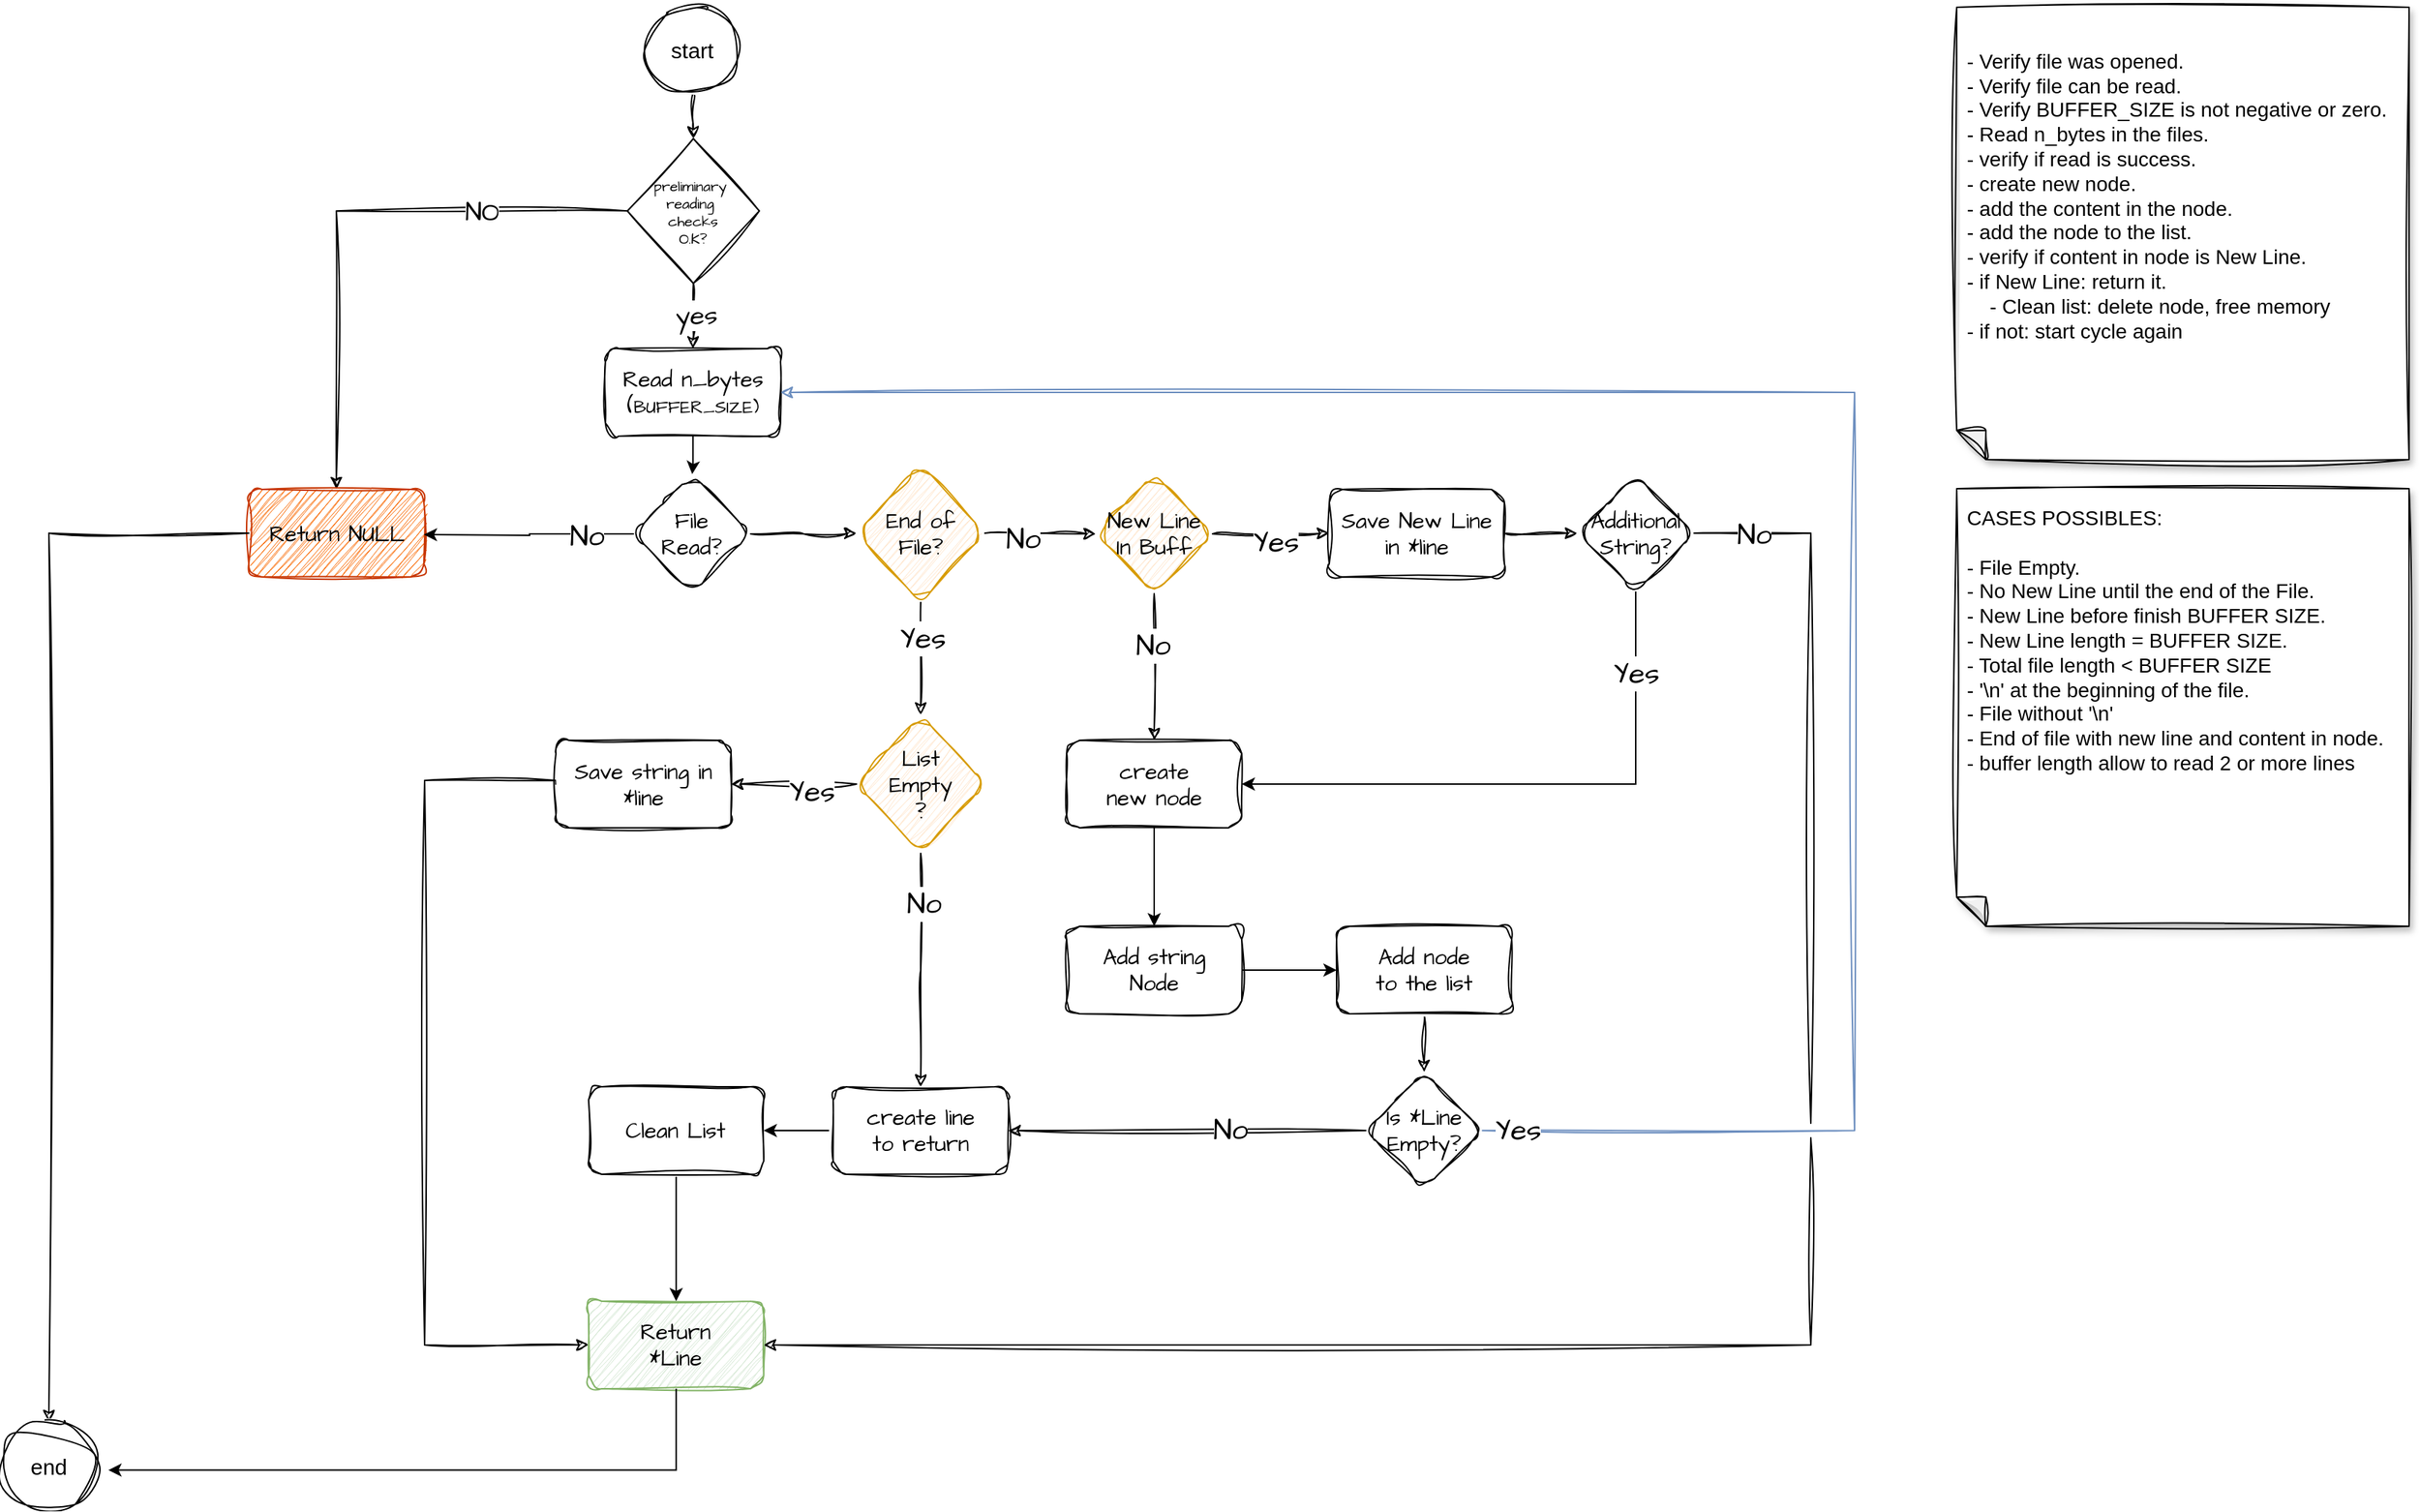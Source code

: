 <mxfile version="22.1.15" type="github">
  <diagram name="Page-1" id="JMT0KtgX3B_tpK4LKjmZ">
    <mxGraphModel dx="1983" dy="2106" grid="1" gridSize="10" guides="1" tooltips="1" connect="1" arrows="1" fold="1" page="1" pageScale="1" pageWidth="850" pageHeight="1100" math="0" shadow="0">
      <root>
        <mxCell id="0" />
        <mxCell id="1" parent="0" />
        <mxCell id="QlOtEN6NoLlLE6Wvn6i3-15" value="" style="edgeStyle=orthogonalEdgeStyle;rounded=0;sketch=1;hachureGap=4;jiggle=2;curveFitting=1;orthogonalLoop=1;jettySize=auto;html=1;fontFamily=Architects Daughter;fontSource=https%3A%2F%2Ffonts.googleapis.com%2Fcss%3Ffamily%3DArchitects%2BDaughter;fontSize=15;" parent="1" source="QlOtEN6NoLlLE6Wvn6i3-3" target="QlOtEN6NoLlLE6Wvn6i3-14" edge="1">
          <mxGeometry relative="1" as="geometry" />
        </mxCell>
        <mxCell id="QlOtEN6NoLlLE6Wvn6i3-3" value="start" style="ellipse;whiteSpace=wrap;html=1;sketch=1;curveFitting=1;jiggle=2;fontSize=15;" parent="1" vertex="1">
          <mxGeometry x="461.39" y="-1071" width="65" height="60" as="geometry" />
        </mxCell>
        <mxCell id="QlOtEN6NoLlLE6Wvn6i3-11" value="&lt;div style=&quot;font-size: 14px;&quot;&gt;&lt;br&gt;&lt;/div&gt;&lt;div style=&quot;font-size: 14px;&quot;&gt;- Verify file was opened.&lt;br style=&quot;font-size: 14px;&quot;&gt;&lt;/div&gt;&lt;div style=&quot;font-size: 14px;&quot;&gt;- Verify file can be read.&lt;/div&gt;&lt;div style=&quot;font-size: 14px;&quot;&gt;- Verify BUFFER_SIZE is not negative or zero.&lt;/div&gt;&lt;div style=&quot;font-size: 14px;&quot;&gt;- Read n_bytes in the files.&lt;/div&gt;&lt;div style=&quot;font-size: 14px;&quot;&gt;- verify if read is success.&lt;/div&gt;&lt;div style=&quot;font-size: 14px;&quot;&gt;- create new node.&lt;/div&gt;&lt;div style=&quot;font-size: 14px;&quot;&gt;- add the content in the node.&lt;/div&gt;&lt;div style=&quot;font-size: 14px;&quot;&gt;- add the node to the list.&lt;br style=&quot;font-size: 14px;&quot;&gt;&lt;/div&gt;&lt;div style=&quot;font-size: 14px;&quot;&gt;- verify if content in node is New Line.&lt;/div&gt;&lt;div style=&quot;font-size: 14px;&quot;&gt;- if New Line: return it.&lt;/div&gt;&lt;div style=&quot;font-size: 14px;&quot;&gt;&lt;span style=&quot;font-size: 14px;&quot;&gt;&lt;span style=&quot;white-space: pre;&quot;&gt;&amp;nbsp;&amp;nbsp;&amp;nbsp;&amp;nbsp;&lt;/span&gt;&lt;/span&gt;- Clean list: delete node, free memory&lt;br style=&quot;font-size: 14px;&quot;&gt;&lt;/div&gt;&lt;div style=&quot;font-size: 14px;&quot;&gt;- if not: start cycle again &lt;br style=&quot;font-size: 14px;&quot;&gt;&lt;/div&gt;" style="shape=note;html=1;backgroundOutline=1;darkOpacity=0.05;fillStyle=solid;direction=west;gradientDirection=north;shadow=1;size=20;pointerEvents=1;fontSize=14;sketch=1;curveFitting=1;jiggle=2;verticalAlign=top;spacingTop=5;spacingLeft=5;align=left;whiteSpace=wrap;" parent="1" vertex="1">
          <mxGeometry x="1360" y="-1070" width="310" height="310" as="geometry" />
        </mxCell>
        <mxCell id="QlOtEN6NoLlLE6Wvn6i3-19" value="" style="edgeStyle=orthogonalEdgeStyle;rounded=0;sketch=1;hachureGap=4;jiggle=2;curveFitting=1;orthogonalLoop=1;jettySize=auto;html=1;fontFamily=Architects Daughter;fontSource=https%3A%2F%2Ffonts.googleapis.com%2Fcss%3Ffamily%3DArchitects%2BDaughter;fontSize=15;" parent="1" source="QlOtEN6NoLlLE6Wvn6i3-14" target="QlOtEN6NoLlLE6Wvn6i3-18" edge="1">
          <mxGeometry relative="1" as="geometry" />
        </mxCell>
        <mxCell id="QlOtEN6NoLlLE6Wvn6i3-21" value="NO" style="edgeLabel;html=1;align=center;verticalAlign=middle;resizable=0;points=[];fontSize=18;fontFamily=Architects Daughter;" parent="QlOtEN6NoLlLE6Wvn6i3-19" vertex="1" connectable="0">
          <mxGeometry x="-0.037" y="3" relative="1" as="geometry">
            <mxPoint x="88" y="-3" as="offset" />
          </mxGeometry>
        </mxCell>
        <mxCell id="QlOtEN6NoLlLE6Wvn6i3-23" value="" style="edgeStyle=orthogonalEdgeStyle;rounded=0;sketch=1;hachureGap=4;jiggle=2;curveFitting=1;orthogonalLoop=1;jettySize=auto;html=1;fontFamily=Architects Daughter;fontSource=https%3A%2F%2Ffonts.googleapis.com%2Fcss%3Ffamily%3DArchitects%2BDaughter;fontSize=15;" parent="1" source="QlOtEN6NoLlLE6Wvn6i3-14" target="QlOtEN6NoLlLE6Wvn6i3-22" edge="1">
          <mxGeometry relative="1" as="geometry" />
        </mxCell>
        <mxCell id="QlOtEN6NoLlLE6Wvn6i3-24" value="yes" style="edgeLabel;html=1;align=center;verticalAlign=middle;resizable=0;points=[];fontSize=18;fontFamily=Architects Daughter;" parent="QlOtEN6NoLlLE6Wvn6i3-23" vertex="1" connectable="0">
          <mxGeometry x="-0.359" y="2" relative="1" as="geometry">
            <mxPoint y="7" as="offset" />
          </mxGeometry>
        </mxCell>
        <mxCell id="QlOtEN6NoLlLE6Wvn6i3-14" value="&lt;div style=&quot;font-size: 10px;&quot;&gt;preliminary&amp;nbsp;&lt;/div&gt;&lt;div style=&quot;font-size: 10px;&quot;&gt;reading&amp;nbsp;&lt;/div&gt;&lt;div style=&quot;font-size: 10px;&quot;&gt;checks&lt;/div&gt;&lt;div style=&quot;font-size: 10px;&quot;&gt;O.K?&lt;br style=&quot;font-size: 10px;&quot;&gt;&lt;/div&gt;" style="rhombus;whiteSpace=wrap;html=1;sketch=1;curveFitting=1;jiggle=2;hachureGap=4;fontFamily=Architects Daughter;fontSource=https%3A%2F%2Ffonts.googleapis.com%2Fcss%3Ffamily%3DArchitects%2BDaughter;fontSize=10;verticalAlign=middle;" parent="1" vertex="1">
          <mxGeometry x="449" y="-980" width="90.39" height="99.25" as="geometry" />
        </mxCell>
        <mxCell id="QlOtEN6NoLlLE6Wvn6i3-18" value="Return NULL" style="rounded=1;whiteSpace=wrap;html=1;fontSize=15;fontFamily=Architects Daughter;sketch=1;curveFitting=1;jiggle=2;hachureGap=4;fontSource=https%3A%2F%2Ffonts.googleapis.com%2Fcss%3Ffamily%3DArchitects%2BDaughter;fillColor=#fa6800;fontColor=#000000;strokeColor=#C73500;" parent="1" vertex="1">
          <mxGeometry x="189.5" y="-739.5" width="120" height="60" as="geometry" />
        </mxCell>
        <mxCell id="ASQwSrZ_kovedb2dKtSF-91" value="" style="edgeStyle=orthogonalEdgeStyle;rounded=0;orthogonalLoop=1;jettySize=auto;html=1;" parent="1" source="QlOtEN6NoLlLE6Wvn6i3-22" target="QlOtEN6NoLlLE6Wvn6i3-25" edge="1">
          <mxGeometry relative="1" as="geometry" />
        </mxCell>
        <mxCell id="QlOtEN6NoLlLE6Wvn6i3-22" value="Read n_bytes&lt;br&gt;(&lt;font style=&quot;font-size: 12px;&quot;&gt;BUFFER_SIZE)&lt;/font&gt;" style="rounded=1;whiteSpace=wrap;html=1;fontSize=15;fontFamily=Architects Daughter;sketch=1;curveFitting=1;jiggle=2;hachureGap=4;fontSource=https%3A%2F%2Ffonts.googleapis.com%2Fcss%3Ffamily%3DArchitects%2BDaughter;" parent="1" vertex="1">
          <mxGeometry x="433.89" y="-836" width="120" height="60" as="geometry" />
        </mxCell>
        <mxCell id="ASQwSrZ_kovedb2dKtSF-89" style="edgeStyle=orthogonalEdgeStyle;rounded=0;orthogonalLoop=1;jettySize=auto;html=1;" parent="1" source="QlOtEN6NoLlLE6Wvn6i3-25" edge="1">
          <mxGeometry relative="1" as="geometry">
            <mxPoint x="309.5" y="-708.5" as="targetPoint" />
          </mxGeometry>
        </mxCell>
        <mxCell id="wsJMPXInhj_xyrBOGOS4-36" value="No" style="edgeLabel;html=1;align=center;verticalAlign=middle;resizable=0;points=[];fontSize=20;fontFamily=Architects Daughter;" parent="ASQwSrZ_kovedb2dKtSF-89" vertex="1" connectable="0">
          <mxGeometry x="-0.545" y="1" relative="1" as="geometry">
            <mxPoint as="offset" />
          </mxGeometry>
        </mxCell>
        <mxCell id="wsJMPXInhj_xyrBOGOS4-8" value="" style="edgeStyle=orthogonalEdgeStyle;rounded=0;sketch=1;hachureGap=4;jiggle=2;curveFitting=1;orthogonalLoop=1;jettySize=auto;html=1;fontFamily=Architects Daughter;fontSource=https%3A%2F%2Ffonts.googleapis.com%2Fcss%3Ffamily%3DArchitects%2BDaughter;fontSize=16;" parent="1" source="QlOtEN6NoLlLE6Wvn6i3-25" target="wsJMPXInhj_xyrBOGOS4-1" edge="1">
          <mxGeometry relative="1" as="geometry" />
        </mxCell>
        <mxCell id="QlOtEN6NoLlLE6Wvn6i3-25" value="File&lt;br&gt;Read?" style="rhombus;whiteSpace=wrap;html=1;fontSize=15;fontFamily=Architects Daughter;rounded=1;sketch=1;curveFitting=1;jiggle=2;hachureGap=4;fontSource=https%3A%2F%2Ffonts.googleapis.com%2Fcss%3Ffamily%3DArchitects%2BDaughter;" parent="1" vertex="1">
          <mxGeometry x="453.39" y="-750" width="80" height="82" as="geometry" />
        </mxCell>
        <mxCell id="ASQwSrZ_kovedb2dKtSF-171" value="" style="edgeStyle=orthogonalEdgeStyle;rounded=0;orthogonalLoop=1;jettySize=auto;html=1;" parent="1" source="QlOtEN6NoLlLE6Wvn6i3-32" target="QlOtEN6NoLlLE6Wvn6i3-152" edge="1">
          <mxGeometry relative="1" as="geometry" />
        </mxCell>
        <mxCell id="QlOtEN6NoLlLE6Wvn6i3-32" value="&lt;div style=&quot;font-size: 15px;&quot;&gt;create&lt;/div&gt;&lt;div style=&quot;font-size: 15px;&quot;&gt;new node&lt;br style=&quot;font-size: 15px;&quot;&gt;&lt;/div&gt;" style="rounded=1;whiteSpace=wrap;html=1;fontSize=15;fontFamily=Architects Daughter;sketch=1;curveFitting=1;jiggle=2;hachureGap=4;fontSource=https%3A%2F%2Ffonts.googleapis.com%2Fcss%3Ffamily%3DArchitects%2BDaughter;" parent="1" vertex="1">
          <mxGeometry x="750" y="-567.5" width="120" height="60" as="geometry" />
        </mxCell>
        <mxCell id="wsJMPXInhj_xyrBOGOS4-38" value="" style="edgeStyle=orthogonalEdgeStyle;rounded=0;sketch=1;hachureGap=4;jiggle=2;curveFitting=1;orthogonalLoop=1;jettySize=auto;html=1;fontFamily=Architects Daughter;fontSource=https%3A%2F%2Ffonts.googleapis.com%2Fcss%3Ffamily%3DArchitects%2BDaughter;fontSize=16;" parent="1" source="QlOtEN6NoLlLE6Wvn6i3-62" target="wsJMPXInhj_xyrBOGOS4-37" edge="1">
          <mxGeometry relative="1" as="geometry" />
        </mxCell>
        <mxCell id="QlOtEN6NoLlLE6Wvn6i3-62" value="&lt;div&gt;Add node &lt;br&gt;&lt;/div&gt;&lt;div&gt;to the list&lt;br&gt;&lt;/div&gt;" style="whiteSpace=wrap;html=1;fontSize=15;fontFamily=Architects Daughter;rounded=1;sketch=1;curveFitting=1;jiggle=2;hachureGap=4;fontSource=https%3A%2F%2Ffonts.googleapis.com%2Fcss%3Ffamily%3DArchitects%2BDaughter;" parent="1" vertex="1">
          <mxGeometry x="935.015" y="-440" width="120" height="60" as="geometry" />
        </mxCell>
        <mxCell id="ASQwSrZ_kovedb2dKtSF-205" value="" style="edgeStyle=orthogonalEdgeStyle;rounded=0;orthogonalLoop=1;jettySize=auto;html=1;" parent="1" source="QlOtEN6NoLlLE6Wvn6i3-124" target="QlOtEN6NoLlLE6Wvn6i3-85" edge="1">
          <mxGeometry relative="1" as="geometry" />
        </mxCell>
        <mxCell id="QlOtEN6NoLlLE6Wvn6i3-124" value="&lt;div&gt;Clean List&lt;/div&gt;" style="whiteSpace=wrap;html=1;fontSize=15;fontFamily=Architects Daughter;rounded=1;sketch=1;curveFitting=1;jiggle=2;hachureGap=4;fontSource=https%3A%2F%2Ffonts.googleapis.com%2Fcss%3Ffamily%3DArchitects%2BDaughter;" parent="1" vertex="1">
          <mxGeometry x="422.395" y="-330" width="120" height="60" as="geometry" />
        </mxCell>
        <mxCell id="ASQwSrZ_kovedb2dKtSF-172" value="" style="edgeStyle=orthogonalEdgeStyle;rounded=0;orthogonalLoop=1;jettySize=auto;html=1;" parent="1" source="QlOtEN6NoLlLE6Wvn6i3-152" target="QlOtEN6NoLlLE6Wvn6i3-62" edge="1">
          <mxGeometry relative="1" as="geometry" />
        </mxCell>
        <mxCell id="QlOtEN6NoLlLE6Wvn6i3-152" value="&lt;div&gt;Add string&lt;/div&gt;&lt;div&gt;Node&lt;br&gt;&lt;/div&gt;" style="whiteSpace=wrap;html=1;fontSize=15;fontFamily=Architects Daughter;rounded=1;sketch=1;curveFitting=1;jiggle=2;hachureGap=4;fontSource=https%3A%2F%2Ffonts.googleapis.com%2Fcss%3Ffamily%3DArchitects%2BDaughter;" parent="1" vertex="1">
          <mxGeometry x="750" y="-440" width="120" height="60" as="geometry" />
        </mxCell>
        <mxCell id="QlOtEN6NoLlLE6Wvn6i3-212" value="CASES POSSIBLES:&lt;br&gt;&lt;br&gt;- File Empty.&lt;br&gt;- No New Line until the end of the File.&lt;br&gt;- New Line before finish BUFFER SIZE.&lt;br&gt;- New Line length = BUFFER SIZE.&lt;br&gt;- Total file length &amp;lt; BUFFER SIZE&lt;br&gt;- &#39;\n&#39; at the beginning of the file.&lt;br&gt;&lt;div&gt;- File without &#39;\n&#39;&lt;/div&gt;&lt;div&gt;- End of file with new line and content in node.&lt;br&gt;&lt;/div&gt;&lt;div&gt;- buffer length allow to read 2 or more lines&lt;/div&gt;" style="shape=note;backgroundOutline=1;darkOpacity=0.05;fillStyle=solid;direction=west;gradientDirection=north;shadow=1;size=20;pointerEvents=1;sketch=1;curveFitting=1;jiggle=2;labelPosition=center;verticalLabelPosition=middle;align=left;verticalAlign=top;fontSize=14;html=1;labelBorderColor=none;labelBackgroundColor=none;strokeColor=default;gradientColor=none;perimeterSpacing=0;spacingTop=5;spacingLeft=5;whiteSpace=wrap;" parent="1" vertex="1">
          <mxGeometry x="1360" y="-740" width="310" height="300" as="geometry" />
        </mxCell>
        <mxCell id="ASQwSrZ_kovedb2dKtSF-5" value="" style="edgeStyle=orthogonalEdgeStyle;rounded=0;sketch=1;hachureGap=4;jiggle=2;curveFitting=1;orthogonalLoop=1;jettySize=auto;html=1;fontFamily=Architects Daughter;fontSource=https%3A%2F%2Ffonts.googleapis.com%2Fcss%3Ffamily%3DArchitects%2BDaughter;fontSize=15;exitX=0;exitY=0.5;exitDx=0;exitDy=0;entryX=0.5;entryY=0;entryDx=0;entryDy=0;" parent="1" source="QlOtEN6NoLlLE6Wvn6i3-18" target="QlOtEN6NoLlLE6Wvn6i3-7" edge="1">
          <mxGeometry relative="1" as="geometry">
            <mxPoint x="248.25" y="-964.75" as="sourcePoint" />
            <mxPoint x="290" y="239" as="targetPoint" />
          </mxGeometry>
        </mxCell>
        <mxCell id="QlOtEN6NoLlLE6Wvn6i3-7" value="&lt;div style=&quot;font-size: 15px;&quot;&gt;end&lt;/div&gt;" style="ellipse;whiteSpace=wrap;html=1;sketch=1;curveFitting=1;jiggle=2;fontSize=15;" parent="1" vertex="1">
          <mxGeometry x="20.0" y="-100" width="65" height="60" as="geometry" />
        </mxCell>
        <mxCell id="ASQwSrZ_kovedb2dKtSF-204" value="" style="edgeStyle=orthogonalEdgeStyle;rounded=0;orthogonalLoop=1;jettySize=auto;html=1;" parent="1" source="ASQwSrZ_kovedb2dKtSF-12" target="QlOtEN6NoLlLE6Wvn6i3-124" edge="1">
          <mxGeometry relative="1" as="geometry" />
        </mxCell>
        <mxCell id="ASQwSrZ_kovedb2dKtSF-12" value="create line&lt;br&gt;to return" style="rounded=1;whiteSpace=wrap;html=1;fontSize=15;fontFamily=Architects Daughter;sketch=1;curveFitting=1;jiggle=2;hachureGap=4;fontSource=https%3A%2F%2Ffonts.googleapis.com%2Fcss%3Ffamily%3DArchitects%2BDaughter;" parent="1" vertex="1">
          <mxGeometry x="590" y="-330" width="120" height="60" as="geometry" />
        </mxCell>
        <mxCell id="QlOtEN6NoLlLE6Wvn6i3-85" value="&lt;div&gt;Return&lt;/div&gt;&lt;div&gt;*Line&lt;br&gt;&lt;/div&gt;" style="whiteSpace=wrap;html=1;fontSize=15;fontFamily=Architects Daughter;rounded=1;sketch=1;curveFitting=1;jiggle=2;hachureGap=4;fontSource=https%3A%2F%2Ffonts.googleapis.com%2Fcss%3Ffamily%3DArchitects%2BDaughter;fillColor=#d5e8d4;strokeColor=#82b366;" parent="1" vertex="1">
          <mxGeometry x="422.395" y="-183" width="120" height="60" as="geometry" />
        </mxCell>
        <mxCell id="wsJMPXInhj_xyrBOGOS4-11" value="" style="edgeStyle=orthogonalEdgeStyle;rounded=0;sketch=1;hachureGap=4;jiggle=2;curveFitting=1;orthogonalLoop=1;jettySize=auto;html=1;fontFamily=Architects Daughter;fontSource=https%3A%2F%2Ffonts.googleapis.com%2Fcss%3Ffamily%3DArchitects%2BDaughter;fontSize=16;" parent="1" source="ASQwSrZ_kovedb2dKtSF-139" target="ASQwSrZ_kovedb2dKtSF-142" edge="1">
          <mxGeometry relative="1" as="geometry" />
        </mxCell>
        <mxCell id="wsJMPXInhj_xyrBOGOS4-19" value="Yes" style="edgeLabel;html=1;align=center;verticalAlign=middle;resizable=0;points=[];fontSize=20;fontFamily=Architects Daughter;" parent="wsJMPXInhj_xyrBOGOS4-11" vertex="1" connectable="0">
          <mxGeometry x="0.065" y="-5" relative="1" as="geometry">
            <mxPoint as="offset" />
          </mxGeometry>
        </mxCell>
        <mxCell id="wsJMPXInhj_xyrBOGOS4-18" style="edgeStyle=orthogonalEdgeStyle;rounded=0;sketch=1;hachureGap=4;jiggle=2;curveFitting=1;orthogonalLoop=1;jettySize=auto;html=1;fontFamily=Architects Daughter;fontSource=https%3A%2F%2Ffonts.googleapis.com%2Fcss%3Ffamily%3DArchitects%2BDaughter;fontSize=16;entryX=0.5;entryY=0;entryDx=0;entryDy=0;" parent="1" source="ASQwSrZ_kovedb2dKtSF-139" target="QlOtEN6NoLlLE6Wvn6i3-32" edge="1">
          <mxGeometry relative="1" as="geometry">
            <mxPoint x="791.65" y="-580" as="targetPoint" />
          </mxGeometry>
        </mxCell>
        <mxCell id="wsJMPXInhj_xyrBOGOS4-20" value="No" style="edgeLabel;html=1;align=center;verticalAlign=middle;resizable=0;points=[];fontSize=20;fontFamily=Architects Daughter;" parent="wsJMPXInhj_xyrBOGOS4-18" vertex="1" connectable="0">
          <mxGeometry x="-0.304" y="-1" relative="1" as="geometry">
            <mxPoint as="offset" />
          </mxGeometry>
        </mxCell>
        <mxCell id="ASQwSrZ_kovedb2dKtSF-139" value="New Line&lt;br&gt;In Buff" style="rhombus;whiteSpace=wrap;html=1;fontSize=15;fontFamily=Architects Daughter;rounded=1;sketch=1;curveFitting=1;jiggle=2;hachureGap=4;fontSource=https%3A%2F%2Ffonts.googleapis.com%2Fcss%3Ffamily%3DArchitects%2BDaughter;fillColor=#ffe6cc;strokeColor=#d79b00;" parent="1" vertex="1">
          <mxGeometry x="770" y="-750" width="80" height="82" as="geometry" />
        </mxCell>
        <mxCell id="wsJMPXInhj_xyrBOGOS4-22" value="" style="edgeStyle=orthogonalEdgeStyle;rounded=0;sketch=1;hachureGap=4;jiggle=2;curveFitting=1;orthogonalLoop=1;jettySize=auto;html=1;fontFamily=Architects Daughter;fontSource=https%3A%2F%2Ffonts.googleapis.com%2Fcss%3Ffamily%3DArchitects%2BDaughter;fontSize=16;" parent="1" source="ASQwSrZ_kovedb2dKtSF-142" target="ASQwSrZ_kovedb2dKtSF-145" edge="1">
          <mxGeometry relative="1" as="geometry" />
        </mxCell>
        <mxCell id="ASQwSrZ_kovedb2dKtSF-142" value="Save New Line in *line" style="whiteSpace=wrap;html=1;fontSize=15;fontFamily=Architects Daughter;rounded=1;sketch=1;curveFitting=1;jiggle=2;hachureGap=4;fontSource=https%3A%2F%2Ffonts.googleapis.com%2Fcss%3Ffamily%3DArchitects%2BDaughter;" parent="1" vertex="1">
          <mxGeometry x="930" y="-739.5" width="120" height="60" as="geometry" />
        </mxCell>
        <mxCell id="ASQwSrZ_kovedb2dKtSF-191" style="edgeStyle=orthogonalEdgeStyle;rounded=0;orthogonalLoop=1;jettySize=auto;html=1;entryX=1;entryY=0.5;entryDx=0;entryDy=0;exitX=0.5;exitY=1;exitDx=0;exitDy=0;" parent="1" source="ASQwSrZ_kovedb2dKtSF-145" target="QlOtEN6NoLlLE6Wvn6i3-32" edge="1">
          <mxGeometry relative="1" as="geometry" />
        </mxCell>
        <mxCell id="wsJMPXInhj_xyrBOGOS4-21" value="Yes" style="edgeLabel;html=1;align=center;verticalAlign=middle;resizable=0;points=[];fontSize=20;fontFamily=Architects Daughter;" parent="ASQwSrZ_kovedb2dKtSF-191" vertex="1" connectable="0">
          <mxGeometry x="-0.393" y="-1" relative="1" as="geometry">
            <mxPoint x="1" y="-67" as="offset" />
          </mxGeometry>
        </mxCell>
        <mxCell id="ASQwSrZ_kovedb2dKtSF-145" value="Additional&lt;br&gt;String?" style="rhombus;whiteSpace=wrap;html=1;fontSize=15;fontFamily=Architects Daughter;rounded=1;sketch=1;curveFitting=1;jiggle=2;hachureGap=4;fontSource=https%3A%2F%2Ffonts.googleapis.com%2Fcss%3Ffamily%3DArchitects%2BDaughter;" parent="1" vertex="1">
          <mxGeometry x="1100" y="-749.5" width="80" height="80" as="geometry" />
        </mxCell>
        <mxCell id="ASQwSrZ_kovedb2dKtSF-210" style="edgeStyle=orthogonalEdgeStyle;rounded=0;orthogonalLoop=1;jettySize=auto;html=1;entryX=1.127;entryY=0.546;entryDx=0;entryDy=0;entryPerimeter=0;exitX=0.5;exitY=1;exitDx=0;exitDy=0;" parent="1" source="QlOtEN6NoLlLE6Wvn6i3-85" target="QlOtEN6NoLlLE6Wvn6i3-7" edge="1">
          <mxGeometry relative="1" as="geometry">
            <Array as="points">
              <mxPoint x="482" y="-67" />
            </Array>
          </mxGeometry>
        </mxCell>
        <mxCell id="wsJMPXInhj_xyrBOGOS4-9" value="" style="edgeStyle=orthogonalEdgeStyle;rounded=0;sketch=1;hachureGap=4;jiggle=2;curveFitting=1;orthogonalLoop=1;jettySize=auto;html=1;fontFamily=Architects Daughter;fontSource=https%3A%2F%2Ffonts.googleapis.com%2Fcss%3Ffamily%3DArchitects%2BDaughter;fontSize=16;" parent="1" source="wsJMPXInhj_xyrBOGOS4-1" target="ASQwSrZ_kovedb2dKtSF-139" edge="1">
          <mxGeometry relative="1" as="geometry" />
        </mxCell>
        <mxCell id="wsJMPXInhj_xyrBOGOS4-17" value="No" style="edgeLabel;html=1;align=center;verticalAlign=middle;resizable=0;points=[];fontSize=20;fontFamily=Architects Daughter;" parent="wsJMPXInhj_xyrBOGOS4-9" vertex="1" connectable="0">
          <mxGeometry x="-0.311" y="-3" relative="1" as="geometry">
            <mxPoint x="-1" as="offset" />
          </mxGeometry>
        </mxCell>
        <mxCell id="wsJMPXInhj_xyrBOGOS4-29" value="" style="edgeStyle=orthogonalEdgeStyle;rounded=0;sketch=1;hachureGap=4;jiggle=2;curveFitting=1;orthogonalLoop=1;jettySize=auto;html=1;fontFamily=Architects Daughter;fontSource=https%3A%2F%2Ffonts.googleapis.com%2Fcss%3Ffamily%3DArchitects%2BDaughter;fontSize=16;" parent="1" source="wsJMPXInhj_xyrBOGOS4-1" target="wsJMPXInhj_xyrBOGOS4-28" edge="1">
          <mxGeometry relative="1" as="geometry" />
        </mxCell>
        <mxCell id="wsJMPXInhj_xyrBOGOS4-30" value="Yes" style="edgeLabel;html=1;align=center;verticalAlign=middle;resizable=0;points=[];fontSize=20;fontFamily=Architects Daughter;" parent="wsJMPXInhj_xyrBOGOS4-29" vertex="1" connectable="0">
          <mxGeometry x="-0.39" y="1" relative="1" as="geometry">
            <mxPoint as="offset" />
          </mxGeometry>
        </mxCell>
        <mxCell id="wsJMPXInhj_xyrBOGOS4-1" value="End of&lt;br&gt;File?" style="rhombus;whiteSpace=wrap;html=1;fontSize=15;fontFamily=Architects Daughter;rounded=1;sketch=1;curveFitting=1;jiggle=2;hachureGap=4;fontSource=https%3A%2F%2Ffonts.googleapis.com%2Fcss%3Ffamily%3DArchitects%2BDaughter;fillColor=#ffe6cc;strokeColor=#d79b00;" parent="1" vertex="1">
          <mxGeometry x="606.0" y="-757" width="88" height="95" as="geometry" />
        </mxCell>
        <mxCell id="wsJMPXInhj_xyrBOGOS4-15" style="edgeStyle=orthogonalEdgeStyle;rounded=0;sketch=1;hachureGap=4;jiggle=2;curveFitting=1;orthogonalLoop=1;jettySize=auto;html=1;fontFamily=Architects Daughter;fontSource=https%3A%2F%2Ffonts.googleapis.com%2Fcss%3Ffamily%3DArchitects%2BDaughter;fontSize=16;entryX=0;entryY=0.5;entryDx=0;entryDy=0;exitX=0;exitY=0.5;exitDx=0;exitDy=0;" parent="1" source="wsJMPXInhj_xyrBOGOS4-13" target="QlOtEN6NoLlLE6Wvn6i3-85" edge="1">
          <mxGeometry relative="1" as="geometry">
            <mxPoint x="290" y="-160" as="targetPoint" />
            <Array as="points">
              <mxPoint x="400" y="-540" />
              <mxPoint x="310" y="-540" />
              <mxPoint x="310" y="-153" />
            </Array>
          </mxGeometry>
        </mxCell>
        <mxCell id="wsJMPXInhj_xyrBOGOS4-13" value="Save string in *line" style="whiteSpace=wrap;html=1;fontSize=15;fontFamily=Architects Daughter;rounded=1;sketch=1;curveFitting=1;jiggle=2;hachureGap=4;fontSource=https%3A%2F%2Ffonts.googleapis.com%2Fcss%3Ffamily%3DArchitects%2BDaughter;" parent="1" vertex="1">
          <mxGeometry x="400" y="-567.5" width="120" height="60" as="geometry" />
        </mxCell>
        <mxCell id="wsJMPXInhj_xyrBOGOS4-32" value="" style="edgeStyle=orthogonalEdgeStyle;rounded=0;sketch=1;hachureGap=4;jiggle=2;curveFitting=1;orthogonalLoop=1;jettySize=auto;html=1;fontFamily=Architects Daughter;fontSource=https%3A%2F%2Ffonts.googleapis.com%2Fcss%3Ffamily%3DArchitects%2BDaughter;fontSize=16;" parent="1" source="wsJMPXInhj_xyrBOGOS4-28" target="wsJMPXInhj_xyrBOGOS4-13" edge="1">
          <mxGeometry relative="1" as="geometry" />
        </mxCell>
        <mxCell id="wsJMPXInhj_xyrBOGOS4-33" value="Yes" style="edgeLabel;html=1;align=center;verticalAlign=middle;resizable=0;points=[];fontSize=20;fontFamily=Architects Daughter;" parent="wsJMPXInhj_xyrBOGOS4-32" vertex="1" connectable="0">
          <mxGeometry x="-0.262" y="4" relative="1" as="geometry">
            <mxPoint as="offset" />
          </mxGeometry>
        </mxCell>
        <mxCell id="wsJMPXInhj_xyrBOGOS4-47" style="edgeStyle=orthogonalEdgeStyle;rounded=0;sketch=1;hachureGap=4;jiggle=2;curveFitting=1;orthogonalLoop=1;jettySize=auto;html=1;fontFamily=Architects Daughter;fontSource=https%3A%2F%2Ffonts.googleapis.com%2Fcss%3Ffamily%3DArchitects%2BDaughter;fontSize=16;" parent="1" source="wsJMPXInhj_xyrBOGOS4-28" edge="1">
          <mxGeometry relative="1" as="geometry">
            <mxPoint x="650" y="-330" as="targetPoint" />
          </mxGeometry>
        </mxCell>
        <mxCell id="wsJMPXInhj_xyrBOGOS4-48" value="No" style="edgeLabel;html=1;align=center;verticalAlign=middle;resizable=0;points=[];fontSize=20;fontFamily=Architects Daughter;" parent="wsJMPXInhj_xyrBOGOS4-47" vertex="1" connectable="0">
          <mxGeometry x="-0.576" y="2" relative="1" as="geometry">
            <mxPoint as="offset" />
          </mxGeometry>
        </mxCell>
        <mxCell id="wsJMPXInhj_xyrBOGOS4-28" value="&lt;div&gt;List &lt;br&gt;&lt;/div&gt;&lt;div&gt;Empty&lt;/div&gt;&lt;div&gt;?&lt;br&gt;&lt;/div&gt;" style="rhombus;whiteSpace=wrap;html=1;fontSize=15;fontFamily=Architects Daughter;rounded=1;sketch=1;curveFitting=1;jiggle=2;hachureGap=4;fontSource=https%3A%2F%2Ffonts.googleapis.com%2Fcss%3Ffamily%3DArchitects%2BDaughter;fillColor=#ffe6cc;strokeColor=#d79b00;" parent="1" vertex="1">
          <mxGeometry x="606.0" y="-585" width="88" height="95" as="geometry" />
        </mxCell>
        <mxCell id="wsJMPXInhj_xyrBOGOS4-43" style="edgeStyle=orthogonalEdgeStyle;rounded=0;sketch=1;hachureGap=4;jiggle=2;curveFitting=1;orthogonalLoop=1;jettySize=auto;html=1;entryX=1;entryY=0.5;entryDx=0;entryDy=0;fontFamily=Architects Daughter;fontSource=https%3A%2F%2Ffonts.googleapis.com%2Fcss%3Ffamily%3DArchitects%2BDaughter;fontSize=16;" parent="1" source="wsJMPXInhj_xyrBOGOS4-37" target="ASQwSrZ_kovedb2dKtSF-12" edge="1">
          <mxGeometry relative="1" as="geometry" />
        </mxCell>
        <mxCell id="wsJMPXInhj_xyrBOGOS4-44" value="No" style="edgeLabel;html=1;align=center;verticalAlign=middle;resizable=0;points=[];fontSize=20;fontFamily=Architects Daughter;" parent="wsJMPXInhj_xyrBOGOS4-43" vertex="1" connectable="0">
          <mxGeometry x="-0.243" y="-1" relative="1" as="geometry">
            <mxPoint x="-1" as="offset" />
          </mxGeometry>
        </mxCell>
        <mxCell id="wsJMPXInhj_xyrBOGOS4-37" value="&lt;div&gt;Is *Line&lt;/div&gt;&lt;div&gt;Empty?&lt;br&gt;&lt;/div&gt;" style="rhombus;whiteSpace=wrap;html=1;fontSize=15;fontFamily=Architects Daughter;rounded=1;sketch=1;curveFitting=1;jiggle=2;hachureGap=4;fontSource=https%3A%2F%2Ffonts.googleapis.com%2Fcss%3Ffamily%3DArchitects%2BDaughter;" parent="1" vertex="1">
          <mxGeometry x="955.015" y="-340" width="80" height="80" as="geometry" />
        </mxCell>
        <mxCell id="wsJMPXInhj_xyrBOGOS4-45" style="edgeStyle=orthogonalEdgeStyle;rounded=0;sketch=1;hachureGap=4;jiggle=2;curveFitting=1;orthogonalLoop=1;jettySize=auto;html=1;fontFamily=Architects Daughter;fontSource=https%3A%2F%2Ffonts.googleapis.com%2Fcss%3Ffamily%3DArchitects%2BDaughter;fontSize=16;entryX=1;entryY=0.5;entryDx=0;entryDy=0;shadow=0;fillColor=#dae8fc;strokeColor=#6c8ebf;jumpStyle=none;jumpSize=23;" parent="1" source="wsJMPXInhj_xyrBOGOS4-37" target="QlOtEN6NoLlLE6Wvn6i3-22" edge="1">
          <mxGeometry relative="1" as="geometry">
            <mxPoint x="1280" y="-830" as="targetPoint" />
            <Array as="points">
              <mxPoint x="1290" y="-300" />
              <mxPoint x="1290" y="-806" />
            </Array>
          </mxGeometry>
        </mxCell>
        <mxCell id="wsJMPXInhj_xyrBOGOS4-46" value="Yes" style="edgeLabel;html=1;align=center;verticalAlign=middle;resizable=0;points=[];fontSize=20;fontFamily=Architects Daughter;" parent="wsJMPXInhj_xyrBOGOS4-45" vertex="1" connectable="0">
          <mxGeometry x="-0.967" y="1" relative="1" as="geometry">
            <mxPoint x="-1" as="offset" />
          </mxGeometry>
        </mxCell>
        <mxCell id="wsJMPXInhj_xyrBOGOS4-24" style="edgeStyle=orthogonalEdgeStyle;rounded=0;sketch=1;hachureGap=4;jiggle=2;curveFitting=1;orthogonalLoop=1;jettySize=auto;html=1;fontFamily=Architects Daughter;fontSource=https%3A%2F%2Ffonts.googleapis.com%2Fcss%3Ffamily%3DArchitects%2BDaughter;fontSize=16;entryX=1;entryY=0.5;entryDx=0;entryDy=0;jumpStyle=gap;jumpSize=10;" parent="1" source="ASQwSrZ_kovedb2dKtSF-145" target="QlOtEN6NoLlLE6Wvn6i3-85" edge="1">
          <mxGeometry relative="1" as="geometry">
            <mxPoint x="1130" y="-130" as="targetPoint" />
            <Array as="points">
              <mxPoint x="1260" y="-709" />
              <mxPoint x="1260" y="-153" />
            </Array>
          </mxGeometry>
        </mxCell>
        <mxCell id="wsJMPXInhj_xyrBOGOS4-26" value="No" style="edgeLabel;html=1;align=center;verticalAlign=middle;resizable=0;points=[];fontSize=20;fontFamily=Architects Daughter;" parent="wsJMPXInhj_xyrBOGOS4-24" vertex="1" connectable="0">
          <mxGeometry x="-0.906" y="-1" relative="1" as="geometry">
            <mxPoint x="-23" y="-1" as="offset" />
          </mxGeometry>
        </mxCell>
      </root>
    </mxGraphModel>
  </diagram>
</mxfile>
